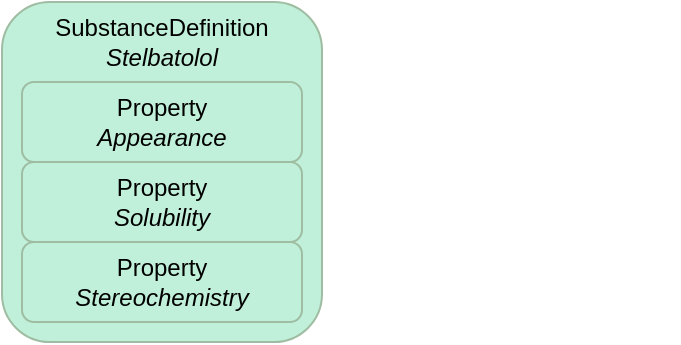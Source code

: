 <mxfile version="21.6.8" type="device">
  <diagram name="Page-1" id="s7ENcRqOJsYTqNCO3zsO">
    <mxGraphModel dx="1036" dy="2952" grid="1" gridSize="10" guides="1" tooltips="1" connect="1" arrows="1" fold="1" page="1" pageScale="1" pageWidth="827" pageHeight="1169" math="0" shadow="0">
      <root>
        <mxCell id="0" />
        <mxCell id="1" parent="0" />
        <mxCell id="yRUf9AnvGRdpySwF5_WJ-2" value="SubstanceDefinition&lt;br&gt;&lt;i style=&quot;border-color: var(--border-color);&quot;&gt;Stelbatolol&lt;br&gt;&lt;br&gt;&lt;br&gt;&lt;br&gt;&lt;br&gt;&lt;br&gt;&lt;br&gt;&lt;br&gt;&lt;br&gt;&lt;br&gt;&lt;/i&gt;" style="rounded=1;whiteSpace=wrap;html=1;fontSize=12;glass=0;strokeWidth=1;shadow=0;fillColor=#c1f0da;strokeColor=#9ebda2;" parent="1" vertex="1">
          <mxGeometry x="80" y="-2280" width="160" height="170" as="geometry" />
        </mxCell>
        <mxCell id="yRUf9AnvGRdpySwF5_WJ-5" style="edgeStyle=orthogonalEdgeStyle;rounded=0;orthogonalLoop=1;jettySize=auto;html=1;exitX=0.5;exitY=1;exitDx=0;exitDy=0;" parent="1" edge="1">
          <mxGeometry relative="1" as="geometry">
            <mxPoint x="410" y="-2260" as="sourcePoint" />
            <mxPoint x="410" y="-2260" as="targetPoint" />
          </mxGeometry>
        </mxCell>
        <mxCell id="yRUf9AnvGRdpySwF5_WJ-8" style="edgeStyle=orthogonalEdgeStyle;rounded=0;orthogonalLoop=1;jettySize=auto;html=1;exitX=0.5;exitY=1;exitDx=0;exitDy=0;" parent="1" edge="1">
          <mxGeometry relative="1" as="geometry">
            <mxPoint x="410" y="-2260" as="sourcePoint" />
            <mxPoint x="410" y="-2260" as="targetPoint" />
          </mxGeometry>
        </mxCell>
        <mxCell id="yRUf9AnvGRdpySwF5_WJ-14" style="edgeStyle=orthogonalEdgeStyle;rounded=0;orthogonalLoop=1;jettySize=auto;html=1;exitX=0.5;exitY=1;exitDx=0;exitDy=0;" parent="1" edge="1">
          <mxGeometry relative="1" as="geometry">
            <mxPoint x="410" y="-2260" as="sourcePoint" />
            <mxPoint x="410" y="-2260" as="targetPoint" />
          </mxGeometry>
        </mxCell>
        <mxCell id="EBuLOwLJDxHHWRLI__QH-1" value="&lt;span style=&quot;border-color: var(--border-color);&quot;&gt;Property&lt;br&gt;&lt;i&gt;Appearance&lt;br&gt;&lt;/i&gt;&lt;/span&gt;" style="rounded=1;whiteSpace=wrap;html=1;fontSize=12;glass=0;strokeWidth=1;shadow=0;fillColor=#c1f0da;strokeColor=#9ebda2;" vertex="1" parent="1">
          <mxGeometry x="90" y="-2240" width="140" height="40" as="geometry" />
        </mxCell>
        <mxCell id="EBuLOwLJDxHHWRLI__QH-2" value="&lt;span style=&quot;border-color: var(--border-color);&quot;&gt;Property&lt;br&gt;&lt;i&gt;Stereochemistry&lt;br&gt;&lt;/i&gt;&lt;/span&gt;" style="rounded=1;whiteSpace=wrap;html=1;fontSize=12;glass=0;strokeWidth=1;shadow=0;fillColor=#c1f0da;strokeColor=#9ebda2;" vertex="1" parent="1">
          <mxGeometry x="90" y="-2160" width="140" height="40" as="geometry" />
        </mxCell>
        <mxCell id="EBuLOwLJDxHHWRLI__QH-3" value="&lt;span style=&quot;border-color: var(--border-color);&quot;&gt;Property&lt;br&gt;&lt;i&gt;Solubility&lt;br&gt;&lt;/i&gt;&lt;/span&gt;" style="rounded=1;whiteSpace=wrap;html=1;fontSize=12;glass=0;strokeWidth=1;shadow=0;fillColor=#c1f0da;strokeColor=#9ebda2;" vertex="1" parent="1">
          <mxGeometry x="90" y="-2200" width="140" height="40" as="geometry" />
        </mxCell>
      </root>
    </mxGraphModel>
  </diagram>
</mxfile>
